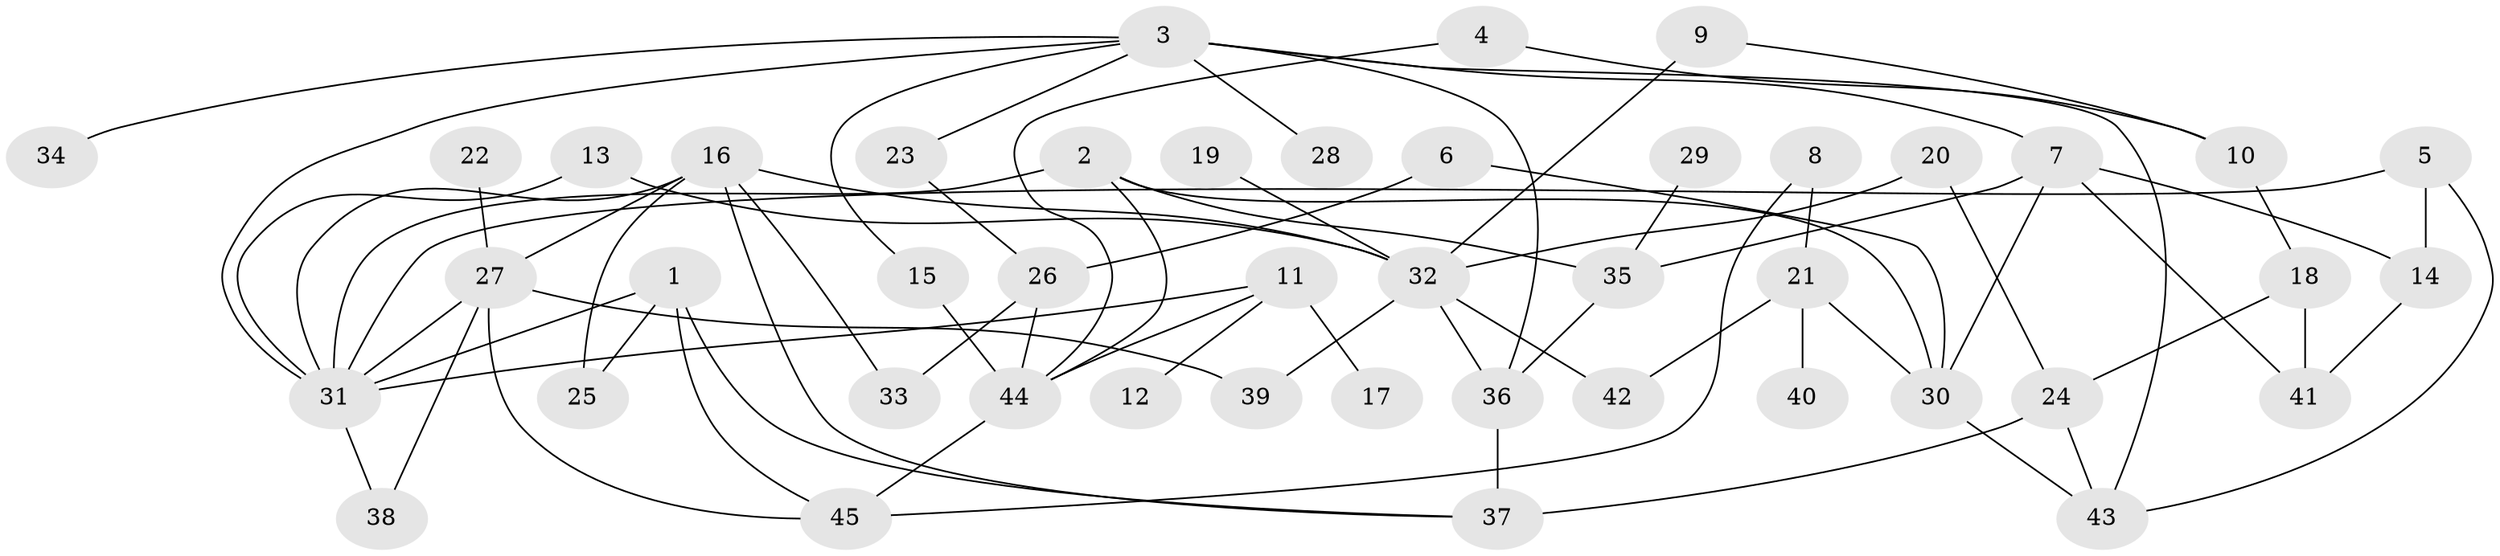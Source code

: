 // original degree distribution, {3: 0.14606741573033707, 8: 0.011235955056179775, 6: 0.0449438202247191, 4: 0.16853932584269662, 7: 0.011235955056179775, 5: 0.033707865168539325, 2: 0.34831460674157305, 1: 0.23595505617977527}
// Generated by graph-tools (version 1.1) at 2025/25/03/09/25 03:25:26]
// undirected, 45 vertices, 73 edges
graph export_dot {
graph [start="1"]
  node [color=gray90,style=filled];
  1;
  2;
  3;
  4;
  5;
  6;
  7;
  8;
  9;
  10;
  11;
  12;
  13;
  14;
  15;
  16;
  17;
  18;
  19;
  20;
  21;
  22;
  23;
  24;
  25;
  26;
  27;
  28;
  29;
  30;
  31;
  32;
  33;
  34;
  35;
  36;
  37;
  38;
  39;
  40;
  41;
  42;
  43;
  44;
  45;
  1 -- 25 [weight=1.0];
  1 -- 31 [weight=1.0];
  1 -- 37 [weight=1.0];
  1 -- 45 [weight=1.0];
  2 -- 30 [weight=1.0];
  2 -- 31 [weight=1.0];
  2 -- 35 [weight=1.0];
  2 -- 44 [weight=1.0];
  3 -- 7 [weight=1.0];
  3 -- 15 [weight=1.0];
  3 -- 23 [weight=1.0];
  3 -- 28 [weight=1.0];
  3 -- 31 [weight=1.0];
  3 -- 34 [weight=1.0];
  3 -- 36 [weight=1.0];
  3 -- 43 [weight=1.0];
  4 -- 10 [weight=1.0];
  4 -- 44 [weight=1.0];
  5 -- 14 [weight=1.0];
  5 -- 31 [weight=1.0];
  5 -- 43 [weight=1.0];
  6 -- 26 [weight=1.0];
  6 -- 30 [weight=1.0];
  7 -- 14 [weight=1.0];
  7 -- 30 [weight=1.0];
  7 -- 35 [weight=1.0];
  7 -- 41 [weight=1.0];
  8 -- 21 [weight=1.0];
  8 -- 45 [weight=1.0];
  9 -- 10 [weight=1.0];
  9 -- 32 [weight=1.0];
  10 -- 18 [weight=1.0];
  11 -- 12 [weight=1.0];
  11 -- 17 [weight=1.0];
  11 -- 31 [weight=1.0];
  11 -- 44 [weight=1.0];
  13 -- 31 [weight=1.0];
  13 -- 32 [weight=1.0];
  14 -- 41 [weight=1.0];
  15 -- 44 [weight=1.0];
  16 -- 25 [weight=1.0];
  16 -- 27 [weight=1.0];
  16 -- 31 [weight=1.0];
  16 -- 32 [weight=1.0];
  16 -- 33 [weight=1.0];
  16 -- 37 [weight=1.0];
  18 -- 24 [weight=1.0];
  18 -- 41 [weight=1.0];
  19 -- 32 [weight=1.0];
  20 -- 24 [weight=1.0];
  20 -- 32 [weight=1.0];
  21 -- 30 [weight=1.0];
  21 -- 40 [weight=1.0];
  21 -- 42 [weight=1.0];
  22 -- 27 [weight=1.0];
  23 -- 26 [weight=1.0];
  24 -- 37 [weight=1.0];
  24 -- 43 [weight=1.0];
  26 -- 33 [weight=1.0];
  26 -- 44 [weight=1.0];
  27 -- 31 [weight=1.0];
  27 -- 38 [weight=1.0];
  27 -- 39 [weight=1.0];
  27 -- 45 [weight=1.0];
  29 -- 35 [weight=1.0];
  30 -- 43 [weight=1.0];
  31 -- 38 [weight=1.0];
  32 -- 36 [weight=1.0];
  32 -- 39 [weight=1.0];
  32 -- 42 [weight=1.0];
  35 -- 36 [weight=1.0];
  36 -- 37 [weight=2.0];
  44 -- 45 [weight=1.0];
}

